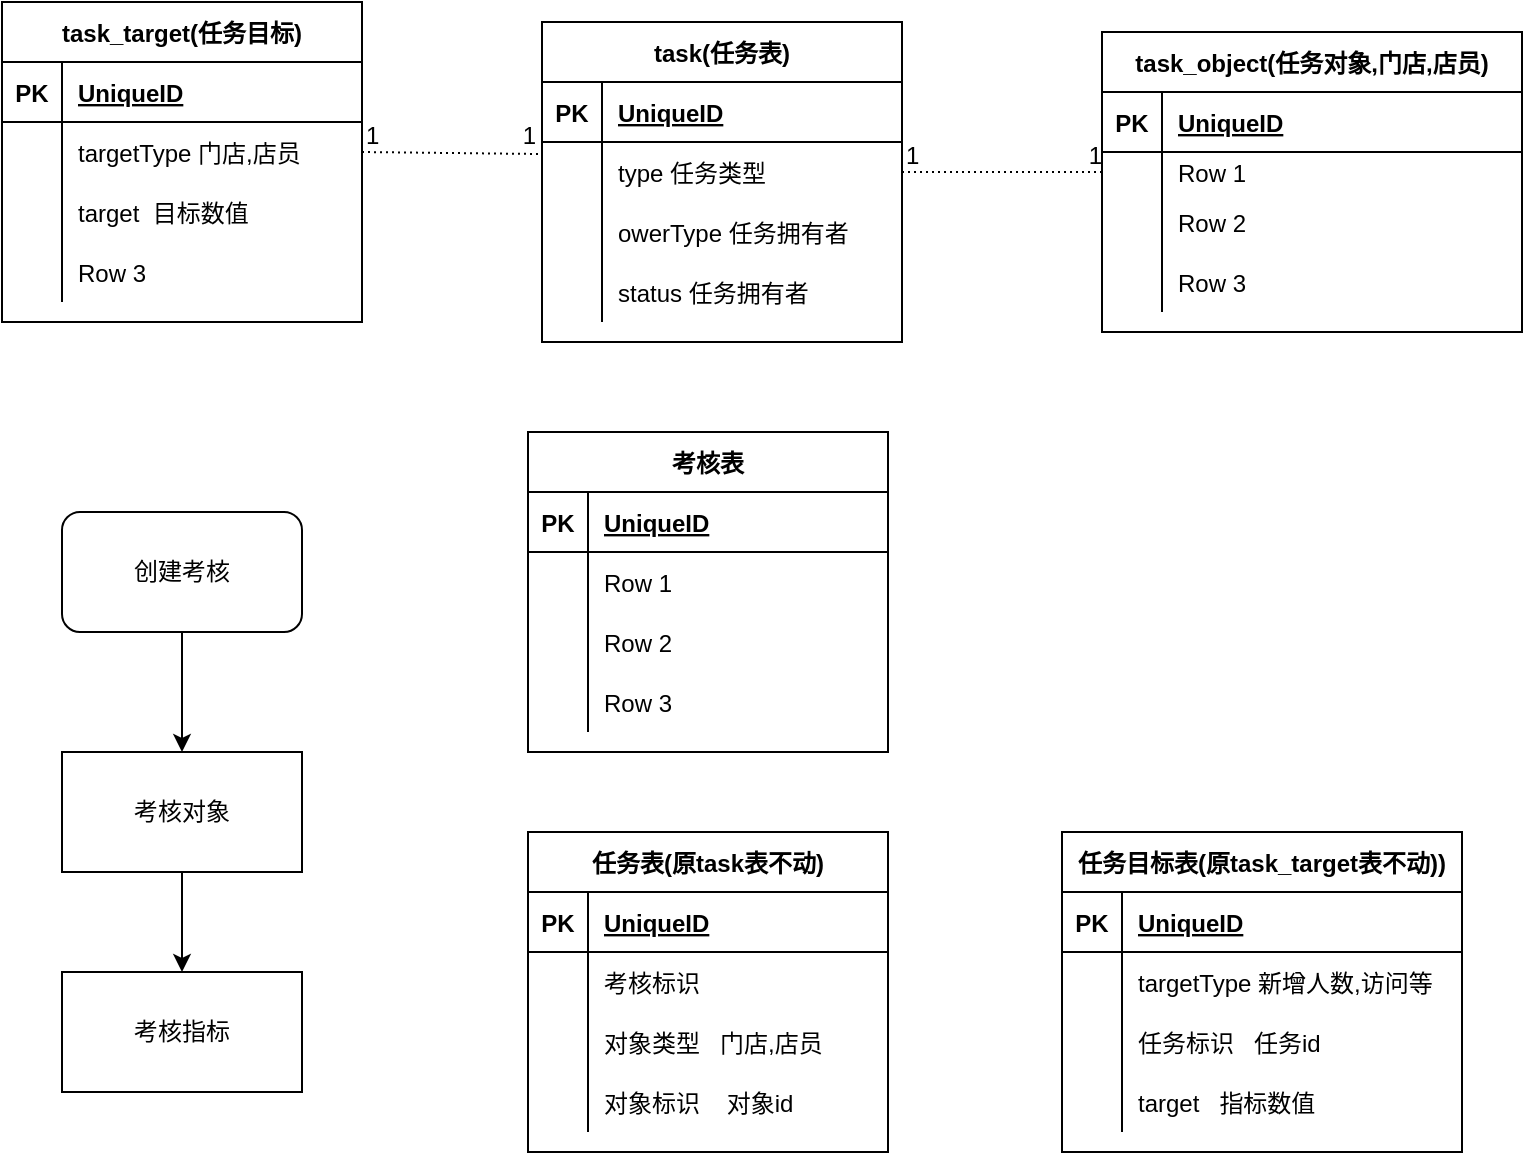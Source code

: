<mxfile version="18.1.3" type="github">
  <diagram name="Page-1" id="efa7a0a1-bf9b-a30e-e6df-94a7791c09e9">
    <mxGraphModel dx="1422" dy="862" grid="1" gridSize="10" guides="1" tooltips="1" connect="1" arrows="1" fold="1" page="1" pageScale="1" pageWidth="826" pageHeight="1169" background="none" math="0" shadow="0">
      <root>
        <mxCell id="0" />
        <mxCell id="1" parent="0" />
        <mxCell id="JYyuM8xNc9RvH2jYe3wn-127" value="task(任务表)" style="shape=table;startSize=30;container=1;collapsible=1;childLayout=tableLayout;fixedRows=1;rowLines=0;fontStyle=1;align=center;resizeLast=1;" vertex="1" parent="1">
          <mxGeometry x="300" y="180" width="180" height="160" as="geometry" />
        </mxCell>
        <mxCell id="JYyuM8xNc9RvH2jYe3wn-128" value="" style="shape=tableRow;horizontal=0;startSize=0;swimlaneHead=0;swimlaneBody=0;fillColor=none;collapsible=0;dropTarget=0;points=[[0,0.5],[1,0.5]];portConstraint=eastwest;top=0;left=0;right=0;bottom=1;" vertex="1" parent="JYyuM8xNc9RvH2jYe3wn-127">
          <mxGeometry y="30" width="180" height="30" as="geometry" />
        </mxCell>
        <mxCell id="JYyuM8xNc9RvH2jYe3wn-129" value="PK" style="shape=partialRectangle;connectable=0;fillColor=none;top=0;left=0;bottom=0;right=0;fontStyle=1;overflow=hidden;" vertex="1" parent="JYyuM8xNc9RvH2jYe3wn-128">
          <mxGeometry width="30" height="30" as="geometry">
            <mxRectangle width="30" height="30" as="alternateBounds" />
          </mxGeometry>
        </mxCell>
        <mxCell id="JYyuM8xNc9RvH2jYe3wn-130" value="UniqueID" style="shape=partialRectangle;connectable=0;fillColor=none;top=0;left=0;bottom=0;right=0;align=left;spacingLeft=6;fontStyle=5;overflow=hidden;" vertex="1" parent="JYyuM8xNc9RvH2jYe3wn-128">
          <mxGeometry x="30" width="150" height="30" as="geometry">
            <mxRectangle width="150" height="30" as="alternateBounds" />
          </mxGeometry>
        </mxCell>
        <mxCell id="JYyuM8xNc9RvH2jYe3wn-131" value="" style="shape=tableRow;horizontal=0;startSize=0;swimlaneHead=0;swimlaneBody=0;fillColor=none;collapsible=0;dropTarget=0;points=[[0,0.5],[1,0.5]];portConstraint=eastwest;top=0;left=0;right=0;bottom=0;" vertex="1" parent="JYyuM8xNc9RvH2jYe3wn-127">
          <mxGeometry y="60" width="180" height="30" as="geometry" />
        </mxCell>
        <mxCell id="JYyuM8xNc9RvH2jYe3wn-132" value="" style="shape=partialRectangle;connectable=0;fillColor=none;top=0;left=0;bottom=0;right=0;editable=1;overflow=hidden;" vertex="1" parent="JYyuM8xNc9RvH2jYe3wn-131">
          <mxGeometry width="30" height="30" as="geometry">
            <mxRectangle width="30" height="30" as="alternateBounds" />
          </mxGeometry>
        </mxCell>
        <mxCell id="JYyuM8xNc9RvH2jYe3wn-133" value="type 任务类型" style="shape=partialRectangle;connectable=0;fillColor=none;top=0;left=0;bottom=0;right=0;align=left;spacingLeft=6;overflow=hidden;" vertex="1" parent="JYyuM8xNc9RvH2jYe3wn-131">
          <mxGeometry x="30" width="150" height="30" as="geometry">
            <mxRectangle width="150" height="30" as="alternateBounds" />
          </mxGeometry>
        </mxCell>
        <mxCell id="JYyuM8xNc9RvH2jYe3wn-134" value="" style="shape=tableRow;horizontal=0;startSize=0;swimlaneHead=0;swimlaneBody=0;fillColor=none;collapsible=0;dropTarget=0;points=[[0,0.5],[1,0.5]];portConstraint=eastwest;top=0;left=0;right=0;bottom=0;" vertex="1" parent="JYyuM8xNc9RvH2jYe3wn-127">
          <mxGeometry y="90" width="180" height="30" as="geometry" />
        </mxCell>
        <mxCell id="JYyuM8xNc9RvH2jYe3wn-135" value="" style="shape=partialRectangle;connectable=0;fillColor=none;top=0;left=0;bottom=0;right=0;editable=1;overflow=hidden;" vertex="1" parent="JYyuM8xNc9RvH2jYe3wn-134">
          <mxGeometry width="30" height="30" as="geometry">
            <mxRectangle width="30" height="30" as="alternateBounds" />
          </mxGeometry>
        </mxCell>
        <mxCell id="JYyuM8xNc9RvH2jYe3wn-136" value="owerType 任务拥有者" style="shape=partialRectangle;connectable=0;fillColor=none;top=0;left=0;bottom=0;right=0;align=left;spacingLeft=6;overflow=hidden;" vertex="1" parent="JYyuM8xNc9RvH2jYe3wn-134">
          <mxGeometry x="30" width="150" height="30" as="geometry">
            <mxRectangle width="150" height="30" as="alternateBounds" />
          </mxGeometry>
        </mxCell>
        <mxCell id="JYyuM8xNc9RvH2jYe3wn-137" value="" style="shape=tableRow;horizontal=0;startSize=0;swimlaneHead=0;swimlaneBody=0;fillColor=none;collapsible=0;dropTarget=0;points=[[0,0.5],[1,0.5]];portConstraint=eastwest;top=0;left=0;right=0;bottom=0;" vertex="1" parent="JYyuM8xNc9RvH2jYe3wn-127">
          <mxGeometry y="120" width="180" height="30" as="geometry" />
        </mxCell>
        <mxCell id="JYyuM8xNc9RvH2jYe3wn-138" value="" style="shape=partialRectangle;connectable=0;fillColor=none;top=0;left=0;bottom=0;right=0;editable=1;overflow=hidden;" vertex="1" parent="JYyuM8xNc9RvH2jYe3wn-137">
          <mxGeometry width="30" height="30" as="geometry">
            <mxRectangle width="30" height="30" as="alternateBounds" />
          </mxGeometry>
        </mxCell>
        <mxCell id="JYyuM8xNc9RvH2jYe3wn-139" value="status 任务拥有者" style="shape=partialRectangle;connectable=0;fillColor=none;top=0;left=0;bottom=0;right=0;align=left;spacingLeft=6;overflow=hidden;" vertex="1" parent="JYyuM8xNc9RvH2jYe3wn-137">
          <mxGeometry x="30" width="150" height="30" as="geometry">
            <mxRectangle width="150" height="30" as="alternateBounds" />
          </mxGeometry>
        </mxCell>
        <mxCell id="JYyuM8xNc9RvH2jYe3wn-140" value="task_object(任务对象,门店,店员)" style="shape=table;startSize=30;container=1;collapsible=1;childLayout=tableLayout;fixedRows=1;rowLines=0;fontStyle=1;align=center;resizeLast=1;" vertex="1" parent="1">
          <mxGeometry x="580" y="185" width="210" height="150" as="geometry" />
        </mxCell>
        <mxCell id="JYyuM8xNc9RvH2jYe3wn-141" value="" style="shape=tableRow;horizontal=0;startSize=0;swimlaneHead=0;swimlaneBody=0;fillColor=none;collapsible=0;dropTarget=0;points=[[0,0.5],[1,0.5]];portConstraint=eastwest;top=0;left=0;right=0;bottom=1;" vertex="1" parent="JYyuM8xNc9RvH2jYe3wn-140">
          <mxGeometry y="30" width="210" height="30" as="geometry" />
        </mxCell>
        <mxCell id="JYyuM8xNc9RvH2jYe3wn-142" value="PK" style="shape=partialRectangle;connectable=0;fillColor=none;top=0;left=0;bottom=0;right=0;fontStyle=1;overflow=hidden;" vertex="1" parent="JYyuM8xNc9RvH2jYe3wn-141">
          <mxGeometry width="30" height="30" as="geometry">
            <mxRectangle width="30" height="30" as="alternateBounds" />
          </mxGeometry>
        </mxCell>
        <mxCell id="JYyuM8xNc9RvH2jYe3wn-143" value="UniqueID" style="shape=partialRectangle;connectable=0;fillColor=none;top=0;left=0;bottom=0;right=0;align=left;spacingLeft=6;fontStyle=5;overflow=hidden;" vertex="1" parent="JYyuM8xNc9RvH2jYe3wn-141">
          <mxGeometry x="30" width="180" height="30" as="geometry">
            <mxRectangle width="180" height="30" as="alternateBounds" />
          </mxGeometry>
        </mxCell>
        <mxCell id="JYyuM8xNc9RvH2jYe3wn-144" value="" style="shape=tableRow;horizontal=0;startSize=0;swimlaneHead=0;swimlaneBody=0;fillColor=none;collapsible=0;dropTarget=0;points=[[0,0.5],[1,0.5]];portConstraint=eastwest;top=0;left=0;right=0;bottom=0;" vertex="1" parent="JYyuM8xNc9RvH2jYe3wn-140">
          <mxGeometry y="60" width="210" height="20" as="geometry" />
        </mxCell>
        <mxCell id="JYyuM8xNc9RvH2jYe3wn-145" value="" style="shape=partialRectangle;connectable=0;fillColor=none;top=0;left=0;bottom=0;right=0;editable=1;overflow=hidden;" vertex="1" parent="JYyuM8xNc9RvH2jYe3wn-144">
          <mxGeometry width="30" height="20" as="geometry">
            <mxRectangle width="30" height="20" as="alternateBounds" />
          </mxGeometry>
        </mxCell>
        <mxCell id="JYyuM8xNc9RvH2jYe3wn-146" value="Row 1" style="shape=partialRectangle;connectable=0;fillColor=none;top=0;left=0;bottom=0;right=0;align=left;spacingLeft=6;overflow=hidden;" vertex="1" parent="JYyuM8xNc9RvH2jYe3wn-144">
          <mxGeometry x="30" width="180" height="20" as="geometry">
            <mxRectangle width="180" height="20" as="alternateBounds" />
          </mxGeometry>
        </mxCell>
        <mxCell id="JYyuM8xNc9RvH2jYe3wn-147" value="" style="shape=tableRow;horizontal=0;startSize=0;swimlaneHead=0;swimlaneBody=0;fillColor=none;collapsible=0;dropTarget=0;points=[[0,0.5],[1,0.5]];portConstraint=eastwest;top=0;left=0;right=0;bottom=0;" vertex="1" parent="JYyuM8xNc9RvH2jYe3wn-140">
          <mxGeometry y="80" width="210" height="30" as="geometry" />
        </mxCell>
        <mxCell id="JYyuM8xNc9RvH2jYe3wn-148" value="" style="shape=partialRectangle;connectable=0;fillColor=none;top=0;left=0;bottom=0;right=0;editable=1;overflow=hidden;" vertex="1" parent="JYyuM8xNc9RvH2jYe3wn-147">
          <mxGeometry width="30" height="30" as="geometry">
            <mxRectangle width="30" height="30" as="alternateBounds" />
          </mxGeometry>
        </mxCell>
        <mxCell id="JYyuM8xNc9RvH2jYe3wn-149" value="Row 2" style="shape=partialRectangle;connectable=0;fillColor=none;top=0;left=0;bottom=0;right=0;align=left;spacingLeft=6;overflow=hidden;" vertex="1" parent="JYyuM8xNc9RvH2jYe3wn-147">
          <mxGeometry x="30" width="180" height="30" as="geometry">
            <mxRectangle width="180" height="30" as="alternateBounds" />
          </mxGeometry>
        </mxCell>
        <mxCell id="JYyuM8xNc9RvH2jYe3wn-150" value="" style="shape=tableRow;horizontal=0;startSize=0;swimlaneHead=0;swimlaneBody=0;fillColor=none;collapsible=0;dropTarget=0;points=[[0,0.5],[1,0.5]];portConstraint=eastwest;top=0;left=0;right=0;bottom=0;" vertex="1" parent="JYyuM8xNc9RvH2jYe3wn-140">
          <mxGeometry y="110" width="210" height="30" as="geometry" />
        </mxCell>
        <mxCell id="JYyuM8xNc9RvH2jYe3wn-151" value="" style="shape=partialRectangle;connectable=0;fillColor=none;top=0;left=0;bottom=0;right=0;editable=1;overflow=hidden;" vertex="1" parent="JYyuM8xNc9RvH2jYe3wn-150">
          <mxGeometry width="30" height="30" as="geometry">
            <mxRectangle width="30" height="30" as="alternateBounds" />
          </mxGeometry>
        </mxCell>
        <mxCell id="JYyuM8xNc9RvH2jYe3wn-152" value="Row 3" style="shape=partialRectangle;connectable=0;fillColor=none;top=0;left=0;bottom=0;right=0;align=left;spacingLeft=6;overflow=hidden;" vertex="1" parent="JYyuM8xNc9RvH2jYe3wn-150">
          <mxGeometry x="30" width="180" height="30" as="geometry">
            <mxRectangle width="180" height="30" as="alternateBounds" />
          </mxGeometry>
        </mxCell>
        <mxCell id="JYyuM8xNc9RvH2jYe3wn-153" value="task_target(任务目标)" style="shape=table;startSize=30;container=1;collapsible=1;childLayout=tableLayout;fixedRows=1;rowLines=0;fontStyle=1;align=center;resizeLast=1;" vertex="1" parent="1">
          <mxGeometry x="30" y="170" width="180" height="160" as="geometry" />
        </mxCell>
        <mxCell id="JYyuM8xNc9RvH2jYe3wn-154" value="" style="shape=tableRow;horizontal=0;startSize=0;swimlaneHead=0;swimlaneBody=0;fillColor=none;collapsible=0;dropTarget=0;points=[[0,0.5],[1,0.5]];portConstraint=eastwest;top=0;left=0;right=0;bottom=1;" vertex="1" parent="JYyuM8xNc9RvH2jYe3wn-153">
          <mxGeometry y="30" width="180" height="30" as="geometry" />
        </mxCell>
        <mxCell id="JYyuM8xNc9RvH2jYe3wn-155" value="PK" style="shape=partialRectangle;connectable=0;fillColor=none;top=0;left=0;bottom=0;right=0;fontStyle=1;overflow=hidden;" vertex="1" parent="JYyuM8xNc9RvH2jYe3wn-154">
          <mxGeometry width="30" height="30" as="geometry">
            <mxRectangle width="30" height="30" as="alternateBounds" />
          </mxGeometry>
        </mxCell>
        <mxCell id="JYyuM8xNc9RvH2jYe3wn-156" value="UniqueID" style="shape=partialRectangle;connectable=0;fillColor=none;top=0;left=0;bottom=0;right=0;align=left;spacingLeft=6;fontStyle=5;overflow=hidden;" vertex="1" parent="JYyuM8xNc9RvH2jYe3wn-154">
          <mxGeometry x="30" width="150" height="30" as="geometry">
            <mxRectangle width="150" height="30" as="alternateBounds" />
          </mxGeometry>
        </mxCell>
        <mxCell id="JYyuM8xNc9RvH2jYe3wn-157" value="" style="shape=tableRow;horizontal=0;startSize=0;swimlaneHead=0;swimlaneBody=0;fillColor=none;collapsible=0;dropTarget=0;points=[[0,0.5],[1,0.5]];portConstraint=eastwest;top=0;left=0;right=0;bottom=0;" vertex="1" parent="JYyuM8xNc9RvH2jYe3wn-153">
          <mxGeometry y="60" width="180" height="30" as="geometry" />
        </mxCell>
        <mxCell id="JYyuM8xNc9RvH2jYe3wn-158" value="" style="shape=partialRectangle;connectable=0;fillColor=none;top=0;left=0;bottom=0;right=0;editable=1;overflow=hidden;" vertex="1" parent="JYyuM8xNc9RvH2jYe3wn-157">
          <mxGeometry width="30" height="30" as="geometry">
            <mxRectangle width="30" height="30" as="alternateBounds" />
          </mxGeometry>
        </mxCell>
        <mxCell id="JYyuM8xNc9RvH2jYe3wn-159" value="targetType 门店,店员" style="shape=partialRectangle;connectable=0;fillColor=none;top=0;left=0;bottom=0;right=0;align=left;spacingLeft=6;overflow=hidden;" vertex="1" parent="JYyuM8xNc9RvH2jYe3wn-157">
          <mxGeometry x="30" width="150" height="30" as="geometry">
            <mxRectangle width="150" height="30" as="alternateBounds" />
          </mxGeometry>
        </mxCell>
        <mxCell id="JYyuM8xNc9RvH2jYe3wn-160" value="" style="shape=tableRow;horizontal=0;startSize=0;swimlaneHead=0;swimlaneBody=0;fillColor=none;collapsible=0;dropTarget=0;points=[[0,0.5],[1,0.5]];portConstraint=eastwest;top=0;left=0;right=0;bottom=0;" vertex="1" parent="JYyuM8xNc9RvH2jYe3wn-153">
          <mxGeometry y="90" width="180" height="30" as="geometry" />
        </mxCell>
        <mxCell id="JYyuM8xNc9RvH2jYe3wn-161" value="" style="shape=partialRectangle;connectable=0;fillColor=none;top=0;left=0;bottom=0;right=0;editable=1;overflow=hidden;" vertex="1" parent="JYyuM8xNc9RvH2jYe3wn-160">
          <mxGeometry width="30" height="30" as="geometry">
            <mxRectangle width="30" height="30" as="alternateBounds" />
          </mxGeometry>
        </mxCell>
        <mxCell id="JYyuM8xNc9RvH2jYe3wn-162" value="target  目标数值" style="shape=partialRectangle;connectable=0;fillColor=none;top=0;left=0;bottom=0;right=0;align=left;spacingLeft=6;overflow=hidden;" vertex="1" parent="JYyuM8xNc9RvH2jYe3wn-160">
          <mxGeometry x="30" width="150" height="30" as="geometry">
            <mxRectangle width="150" height="30" as="alternateBounds" />
          </mxGeometry>
        </mxCell>
        <mxCell id="JYyuM8xNc9RvH2jYe3wn-163" value="" style="shape=tableRow;horizontal=0;startSize=0;swimlaneHead=0;swimlaneBody=0;fillColor=none;collapsible=0;dropTarget=0;points=[[0,0.5],[1,0.5]];portConstraint=eastwest;top=0;left=0;right=0;bottom=0;" vertex="1" parent="JYyuM8xNc9RvH2jYe3wn-153">
          <mxGeometry y="120" width="180" height="30" as="geometry" />
        </mxCell>
        <mxCell id="JYyuM8xNc9RvH2jYe3wn-164" value="" style="shape=partialRectangle;connectable=0;fillColor=none;top=0;left=0;bottom=0;right=0;editable=1;overflow=hidden;" vertex="1" parent="JYyuM8xNc9RvH2jYe3wn-163">
          <mxGeometry width="30" height="30" as="geometry">
            <mxRectangle width="30" height="30" as="alternateBounds" />
          </mxGeometry>
        </mxCell>
        <mxCell id="JYyuM8xNc9RvH2jYe3wn-165" value="Row 3" style="shape=partialRectangle;connectable=0;fillColor=none;top=0;left=0;bottom=0;right=0;align=left;spacingLeft=6;overflow=hidden;" vertex="1" parent="JYyuM8xNc9RvH2jYe3wn-163">
          <mxGeometry x="30" width="150" height="30" as="geometry">
            <mxRectangle width="150" height="30" as="alternateBounds" />
          </mxGeometry>
        </mxCell>
        <mxCell id="JYyuM8xNc9RvH2jYe3wn-166" value="" style="endArrow=none;html=1;rounded=0;dashed=1;dashPattern=1 2;exitX=1;exitY=0.5;exitDx=0;exitDy=0;entryX=-0.011;entryY=0.2;entryDx=0;entryDy=0;entryPerimeter=0;" edge="1" parent="1" source="JYyuM8xNc9RvH2jYe3wn-157" target="JYyuM8xNc9RvH2jYe3wn-131">
          <mxGeometry relative="1" as="geometry">
            <mxPoint x="280" y="249.5" as="sourcePoint" />
            <mxPoint x="440" y="249.5" as="targetPoint" />
          </mxGeometry>
        </mxCell>
        <mxCell id="JYyuM8xNc9RvH2jYe3wn-167" value="1" style="resizable=0;html=1;align=left;verticalAlign=bottom;" connectable="0" vertex="1" parent="JYyuM8xNc9RvH2jYe3wn-166">
          <mxGeometry x="-1" relative="1" as="geometry" />
        </mxCell>
        <mxCell id="JYyuM8xNc9RvH2jYe3wn-168" value="1" style="resizable=0;html=1;align=right;verticalAlign=bottom;" connectable="0" vertex="1" parent="JYyuM8xNc9RvH2jYe3wn-166">
          <mxGeometry x="1" relative="1" as="geometry" />
        </mxCell>
        <mxCell id="JYyuM8xNc9RvH2jYe3wn-172" value="" style="endArrow=none;html=1;rounded=0;dashed=1;dashPattern=1 2;entryX=0;entryY=0.5;entryDx=0;entryDy=0;exitX=1;exitY=0.5;exitDx=0;exitDy=0;" edge="1" parent="1" source="JYyuM8xNc9RvH2jYe3wn-131" target="JYyuM8xNc9RvH2jYe3wn-144">
          <mxGeometry relative="1" as="geometry">
            <mxPoint x="420" y="250" as="sourcePoint" />
            <mxPoint x="580" y="250" as="targetPoint" />
          </mxGeometry>
        </mxCell>
        <mxCell id="JYyuM8xNc9RvH2jYe3wn-173" value="1" style="resizable=0;html=1;align=left;verticalAlign=bottom;" connectable="0" vertex="1" parent="JYyuM8xNc9RvH2jYe3wn-172">
          <mxGeometry x="-1" relative="1" as="geometry" />
        </mxCell>
        <mxCell id="JYyuM8xNc9RvH2jYe3wn-174" value="1" style="resizable=0;html=1;align=right;verticalAlign=bottom;" connectable="0" vertex="1" parent="JYyuM8xNc9RvH2jYe3wn-172">
          <mxGeometry x="1" relative="1" as="geometry" />
        </mxCell>
        <mxCell id="JYyuM8xNc9RvH2jYe3wn-175" value="任务表(原task表不动)" style="shape=table;startSize=30;container=1;collapsible=1;childLayout=tableLayout;fixedRows=1;rowLines=0;fontStyle=1;align=center;resizeLast=1;" vertex="1" parent="1">
          <mxGeometry x="293" y="585" width="180" height="160" as="geometry" />
        </mxCell>
        <mxCell id="JYyuM8xNc9RvH2jYe3wn-176" value="" style="shape=tableRow;horizontal=0;startSize=0;swimlaneHead=0;swimlaneBody=0;fillColor=none;collapsible=0;dropTarget=0;points=[[0,0.5],[1,0.5]];portConstraint=eastwest;top=0;left=0;right=0;bottom=1;" vertex="1" parent="JYyuM8xNc9RvH2jYe3wn-175">
          <mxGeometry y="30" width="180" height="30" as="geometry" />
        </mxCell>
        <mxCell id="JYyuM8xNc9RvH2jYe3wn-177" value="PK" style="shape=partialRectangle;connectable=0;fillColor=none;top=0;left=0;bottom=0;right=0;fontStyle=1;overflow=hidden;" vertex="1" parent="JYyuM8xNc9RvH2jYe3wn-176">
          <mxGeometry width="30" height="30" as="geometry">
            <mxRectangle width="30" height="30" as="alternateBounds" />
          </mxGeometry>
        </mxCell>
        <mxCell id="JYyuM8xNc9RvH2jYe3wn-178" value="UniqueID" style="shape=partialRectangle;connectable=0;fillColor=none;top=0;left=0;bottom=0;right=0;align=left;spacingLeft=6;fontStyle=5;overflow=hidden;" vertex="1" parent="JYyuM8xNc9RvH2jYe3wn-176">
          <mxGeometry x="30" width="150" height="30" as="geometry">
            <mxRectangle width="150" height="30" as="alternateBounds" />
          </mxGeometry>
        </mxCell>
        <mxCell id="JYyuM8xNc9RvH2jYe3wn-179" value="" style="shape=tableRow;horizontal=0;startSize=0;swimlaneHead=0;swimlaneBody=0;fillColor=none;collapsible=0;dropTarget=0;points=[[0,0.5],[1,0.5]];portConstraint=eastwest;top=0;left=0;right=0;bottom=0;" vertex="1" parent="JYyuM8xNc9RvH2jYe3wn-175">
          <mxGeometry y="60" width="180" height="30" as="geometry" />
        </mxCell>
        <mxCell id="JYyuM8xNc9RvH2jYe3wn-180" value="" style="shape=partialRectangle;connectable=0;fillColor=none;top=0;left=0;bottom=0;right=0;editable=1;overflow=hidden;" vertex="1" parent="JYyuM8xNc9RvH2jYe3wn-179">
          <mxGeometry width="30" height="30" as="geometry">
            <mxRectangle width="30" height="30" as="alternateBounds" />
          </mxGeometry>
        </mxCell>
        <mxCell id="JYyuM8xNc9RvH2jYe3wn-181" value="考核标识" style="shape=partialRectangle;connectable=0;fillColor=none;top=0;left=0;bottom=0;right=0;align=left;spacingLeft=6;overflow=hidden;" vertex="1" parent="JYyuM8xNc9RvH2jYe3wn-179">
          <mxGeometry x="30" width="150" height="30" as="geometry">
            <mxRectangle width="150" height="30" as="alternateBounds" />
          </mxGeometry>
        </mxCell>
        <mxCell id="JYyuM8xNc9RvH2jYe3wn-182" value="" style="shape=tableRow;horizontal=0;startSize=0;swimlaneHead=0;swimlaneBody=0;fillColor=none;collapsible=0;dropTarget=0;points=[[0,0.5],[1,0.5]];portConstraint=eastwest;top=0;left=0;right=0;bottom=0;" vertex="1" parent="JYyuM8xNc9RvH2jYe3wn-175">
          <mxGeometry y="90" width="180" height="30" as="geometry" />
        </mxCell>
        <mxCell id="JYyuM8xNc9RvH2jYe3wn-183" value="" style="shape=partialRectangle;connectable=0;fillColor=none;top=0;left=0;bottom=0;right=0;editable=1;overflow=hidden;" vertex="1" parent="JYyuM8xNc9RvH2jYe3wn-182">
          <mxGeometry width="30" height="30" as="geometry">
            <mxRectangle width="30" height="30" as="alternateBounds" />
          </mxGeometry>
        </mxCell>
        <mxCell id="JYyuM8xNc9RvH2jYe3wn-184" value="对象类型   门店,店员" style="shape=partialRectangle;connectable=0;fillColor=none;top=0;left=0;bottom=0;right=0;align=left;spacingLeft=6;overflow=hidden;" vertex="1" parent="JYyuM8xNc9RvH2jYe3wn-182">
          <mxGeometry x="30" width="150" height="30" as="geometry">
            <mxRectangle width="150" height="30" as="alternateBounds" />
          </mxGeometry>
        </mxCell>
        <mxCell id="JYyuM8xNc9RvH2jYe3wn-185" value="" style="shape=tableRow;horizontal=0;startSize=0;swimlaneHead=0;swimlaneBody=0;fillColor=none;collapsible=0;dropTarget=0;points=[[0,0.5],[1,0.5]];portConstraint=eastwest;top=0;left=0;right=0;bottom=0;" vertex="1" parent="JYyuM8xNc9RvH2jYe3wn-175">
          <mxGeometry y="120" width="180" height="30" as="geometry" />
        </mxCell>
        <mxCell id="JYyuM8xNc9RvH2jYe3wn-186" value="" style="shape=partialRectangle;connectable=0;fillColor=none;top=0;left=0;bottom=0;right=0;editable=1;overflow=hidden;" vertex="1" parent="JYyuM8xNc9RvH2jYe3wn-185">
          <mxGeometry width="30" height="30" as="geometry">
            <mxRectangle width="30" height="30" as="alternateBounds" />
          </mxGeometry>
        </mxCell>
        <mxCell id="JYyuM8xNc9RvH2jYe3wn-187" value="对象标识    对象id" style="shape=partialRectangle;connectable=0;fillColor=none;top=0;left=0;bottom=0;right=0;align=left;spacingLeft=6;overflow=hidden;" vertex="1" parent="JYyuM8xNc9RvH2jYe3wn-185">
          <mxGeometry x="30" width="150" height="30" as="geometry">
            <mxRectangle width="150" height="30" as="alternateBounds" />
          </mxGeometry>
        </mxCell>
        <mxCell id="JYyuM8xNc9RvH2jYe3wn-188" value="任务目标表(原task_target表不动))" style="shape=table;startSize=30;container=1;collapsible=1;childLayout=tableLayout;fixedRows=1;rowLines=0;fontStyle=1;align=center;resizeLast=1;" vertex="1" parent="1">
          <mxGeometry x="560" y="585" width="200" height="160" as="geometry" />
        </mxCell>
        <mxCell id="JYyuM8xNc9RvH2jYe3wn-189" value="" style="shape=tableRow;horizontal=0;startSize=0;swimlaneHead=0;swimlaneBody=0;fillColor=none;collapsible=0;dropTarget=0;points=[[0,0.5],[1,0.5]];portConstraint=eastwest;top=0;left=0;right=0;bottom=1;" vertex="1" parent="JYyuM8xNc9RvH2jYe3wn-188">
          <mxGeometry y="30" width="200" height="30" as="geometry" />
        </mxCell>
        <mxCell id="JYyuM8xNc9RvH2jYe3wn-190" value="PK" style="shape=partialRectangle;connectable=0;fillColor=none;top=0;left=0;bottom=0;right=0;fontStyle=1;overflow=hidden;" vertex="1" parent="JYyuM8xNc9RvH2jYe3wn-189">
          <mxGeometry width="30" height="30" as="geometry">
            <mxRectangle width="30" height="30" as="alternateBounds" />
          </mxGeometry>
        </mxCell>
        <mxCell id="JYyuM8xNc9RvH2jYe3wn-191" value="UniqueID" style="shape=partialRectangle;connectable=0;fillColor=none;top=0;left=0;bottom=0;right=0;align=left;spacingLeft=6;fontStyle=5;overflow=hidden;" vertex="1" parent="JYyuM8xNc9RvH2jYe3wn-189">
          <mxGeometry x="30" width="170" height="30" as="geometry">
            <mxRectangle width="170" height="30" as="alternateBounds" />
          </mxGeometry>
        </mxCell>
        <mxCell id="JYyuM8xNc9RvH2jYe3wn-192" value="" style="shape=tableRow;horizontal=0;startSize=0;swimlaneHead=0;swimlaneBody=0;fillColor=none;collapsible=0;dropTarget=0;points=[[0,0.5],[1,0.5]];portConstraint=eastwest;top=0;left=0;right=0;bottom=0;" vertex="1" parent="JYyuM8xNc9RvH2jYe3wn-188">
          <mxGeometry y="60" width="200" height="30" as="geometry" />
        </mxCell>
        <mxCell id="JYyuM8xNc9RvH2jYe3wn-193" value="" style="shape=partialRectangle;connectable=0;fillColor=none;top=0;left=0;bottom=0;right=0;editable=1;overflow=hidden;" vertex="1" parent="JYyuM8xNc9RvH2jYe3wn-192">
          <mxGeometry width="30" height="30" as="geometry">
            <mxRectangle width="30" height="30" as="alternateBounds" />
          </mxGeometry>
        </mxCell>
        <mxCell id="JYyuM8xNc9RvH2jYe3wn-194" value="targetType 新增人数,访问等" style="shape=partialRectangle;connectable=0;fillColor=none;top=0;left=0;bottom=0;right=0;align=left;spacingLeft=6;overflow=hidden;" vertex="1" parent="JYyuM8xNc9RvH2jYe3wn-192">
          <mxGeometry x="30" width="170" height="30" as="geometry">
            <mxRectangle width="170" height="30" as="alternateBounds" />
          </mxGeometry>
        </mxCell>
        <mxCell id="JYyuM8xNc9RvH2jYe3wn-195" value="" style="shape=tableRow;horizontal=0;startSize=0;swimlaneHead=0;swimlaneBody=0;fillColor=none;collapsible=0;dropTarget=0;points=[[0,0.5],[1,0.5]];portConstraint=eastwest;top=0;left=0;right=0;bottom=0;" vertex="1" parent="JYyuM8xNc9RvH2jYe3wn-188">
          <mxGeometry y="90" width="200" height="30" as="geometry" />
        </mxCell>
        <mxCell id="JYyuM8xNc9RvH2jYe3wn-196" value="" style="shape=partialRectangle;connectable=0;fillColor=none;top=0;left=0;bottom=0;right=0;editable=1;overflow=hidden;" vertex="1" parent="JYyuM8xNc9RvH2jYe3wn-195">
          <mxGeometry width="30" height="30" as="geometry">
            <mxRectangle width="30" height="30" as="alternateBounds" />
          </mxGeometry>
        </mxCell>
        <mxCell id="JYyuM8xNc9RvH2jYe3wn-197" value="任务标识   任务id" style="shape=partialRectangle;connectable=0;fillColor=none;top=0;left=0;bottom=0;right=0;align=left;spacingLeft=6;overflow=hidden;" vertex="1" parent="JYyuM8xNc9RvH2jYe3wn-195">
          <mxGeometry x="30" width="170" height="30" as="geometry">
            <mxRectangle width="170" height="30" as="alternateBounds" />
          </mxGeometry>
        </mxCell>
        <mxCell id="JYyuM8xNc9RvH2jYe3wn-198" value="" style="shape=tableRow;horizontal=0;startSize=0;swimlaneHead=0;swimlaneBody=0;fillColor=none;collapsible=0;dropTarget=0;points=[[0,0.5],[1,0.5]];portConstraint=eastwest;top=0;left=0;right=0;bottom=0;" vertex="1" parent="JYyuM8xNc9RvH2jYe3wn-188">
          <mxGeometry y="120" width="200" height="30" as="geometry" />
        </mxCell>
        <mxCell id="JYyuM8xNc9RvH2jYe3wn-199" value="" style="shape=partialRectangle;connectable=0;fillColor=none;top=0;left=0;bottom=0;right=0;editable=1;overflow=hidden;" vertex="1" parent="JYyuM8xNc9RvH2jYe3wn-198">
          <mxGeometry width="30" height="30" as="geometry">
            <mxRectangle width="30" height="30" as="alternateBounds" />
          </mxGeometry>
        </mxCell>
        <mxCell id="JYyuM8xNc9RvH2jYe3wn-200" value="target   指标数值" style="shape=partialRectangle;connectable=0;fillColor=none;top=0;left=0;bottom=0;right=0;align=left;spacingLeft=6;overflow=hidden;" vertex="1" parent="JYyuM8xNc9RvH2jYe3wn-198">
          <mxGeometry x="30" width="170" height="30" as="geometry">
            <mxRectangle width="170" height="30" as="alternateBounds" />
          </mxGeometry>
        </mxCell>
        <mxCell id="JYyuM8xNc9RvH2jYe3wn-220" value="" style="edgeStyle=orthogonalEdgeStyle;rounded=0;orthogonalLoop=1;jettySize=auto;html=1;" edge="1" parent="1" source="JYyuM8xNc9RvH2jYe3wn-215" target="JYyuM8xNc9RvH2jYe3wn-216">
          <mxGeometry relative="1" as="geometry" />
        </mxCell>
        <mxCell id="JYyuM8xNc9RvH2jYe3wn-215" value="创建考核" style="rounded=1;whiteSpace=wrap;html=1;" vertex="1" parent="1">
          <mxGeometry x="60" y="425" width="120" height="60" as="geometry" />
        </mxCell>
        <mxCell id="JYyuM8xNc9RvH2jYe3wn-222" value="" style="edgeStyle=orthogonalEdgeStyle;rounded=0;orthogonalLoop=1;jettySize=auto;html=1;" edge="1" parent="1" source="JYyuM8xNc9RvH2jYe3wn-216" target="JYyuM8xNc9RvH2jYe3wn-221">
          <mxGeometry relative="1" as="geometry" />
        </mxCell>
        <mxCell id="JYyuM8xNc9RvH2jYe3wn-216" value="考核对象" style="rounded=0;whiteSpace=wrap;html=1;" vertex="1" parent="1">
          <mxGeometry x="60" y="545" width="120" height="60" as="geometry" />
        </mxCell>
        <mxCell id="JYyuM8xNc9RvH2jYe3wn-221" value="考核指标" style="rounded=0;whiteSpace=wrap;html=1;" vertex="1" parent="1">
          <mxGeometry x="60" y="655" width="120" height="60" as="geometry" />
        </mxCell>
        <mxCell id="JYyuM8xNc9RvH2jYe3wn-223" value="考核表" style="shape=table;startSize=30;container=1;collapsible=1;childLayout=tableLayout;fixedRows=1;rowLines=0;fontStyle=1;align=center;resizeLast=1;" vertex="1" parent="1">
          <mxGeometry x="293" y="385" width="180" height="160" as="geometry" />
        </mxCell>
        <mxCell id="JYyuM8xNc9RvH2jYe3wn-224" value="" style="shape=tableRow;horizontal=0;startSize=0;swimlaneHead=0;swimlaneBody=0;fillColor=none;collapsible=0;dropTarget=0;points=[[0,0.5],[1,0.5]];portConstraint=eastwest;top=0;left=0;right=0;bottom=1;" vertex="1" parent="JYyuM8xNc9RvH2jYe3wn-223">
          <mxGeometry y="30" width="180" height="30" as="geometry" />
        </mxCell>
        <mxCell id="JYyuM8xNc9RvH2jYe3wn-225" value="PK" style="shape=partialRectangle;connectable=0;fillColor=none;top=0;left=0;bottom=0;right=0;fontStyle=1;overflow=hidden;" vertex="1" parent="JYyuM8xNc9RvH2jYe3wn-224">
          <mxGeometry width="30" height="30" as="geometry">
            <mxRectangle width="30" height="30" as="alternateBounds" />
          </mxGeometry>
        </mxCell>
        <mxCell id="JYyuM8xNc9RvH2jYe3wn-226" value="UniqueID" style="shape=partialRectangle;connectable=0;fillColor=none;top=0;left=0;bottom=0;right=0;align=left;spacingLeft=6;fontStyle=5;overflow=hidden;" vertex="1" parent="JYyuM8xNc9RvH2jYe3wn-224">
          <mxGeometry x="30" width="150" height="30" as="geometry">
            <mxRectangle width="150" height="30" as="alternateBounds" />
          </mxGeometry>
        </mxCell>
        <mxCell id="JYyuM8xNc9RvH2jYe3wn-227" value="" style="shape=tableRow;horizontal=0;startSize=0;swimlaneHead=0;swimlaneBody=0;fillColor=none;collapsible=0;dropTarget=0;points=[[0,0.5],[1,0.5]];portConstraint=eastwest;top=0;left=0;right=0;bottom=0;" vertex="1" parent="JYyuM8xNc9RvH2jYe3wn-223">
          <mxGeometry y="60" width="180" height="30" as="geometry" />
        </mxCell>
        <mxCell id="JYyuM8xNc9RvH2jYe3wn-228" value="" style="shape=partialRectangle;connectable=0;fillColor=none;top=0;left=0;bottom=0;right=0;editable=1;overflow=hidden;" vertex="1" parent="JYyuM8xNc9RvH2jYe3wn-227">
          <mxGeometry width="30" height="30" as="geometry">
            <mxRectangle width="30" height="30" as="alternateBounds" />
          </mxGeometry>
        </mxCell>
        <mxCell id="JYyuM8xNc9RvH2jYe3wn-229" value="Row 1" style="shape=partialRectangle;connectable=0;fillColor=none;top=0;left=0;bottom=0;right=0;align=left;spacingLeft=6;overflow=hidden;" vertex="1" parent="JYyuM8xNc9RvH2jYe3wn-227">
          <mxGeometry x="30" width="150" height="30" as="geometry">
            <mxRectangle width="150" height="30" as="alternateBounds" />
          </mxGeometry>
        </mxCell>
        <mxCell id="JYyuM8xNc9RvH2jYe3wn-230" value="" style="shape=tableRow;horizontal=0;startSize=0;swimlaneHead=0;swimlaneBody=0;fillColor=none;collapsible=0;dropTarget=0;points=[[0,0.5],[1,0.5]];portConstraint=eastwest;top=0;left=0;right=0;bottom=0;" vertex="1" parent="JYyuM8xNc9RvH2jYe3wn-223">
          <mxGeometry y="90" width="180" height="30" as="geometry" />
        </mxCell>
        <mxCell id="JYyuM8xNc9RvH2jYe3wn-231" value="" style="shape=partialRectangle;connectable=0;fillColor=none;top=0;left=0;bottom=0;right=0;editable=1;overflow=hidden;" vertex="1" parent="JYyuM8xNc9RvH2jYe3wn-230">
          <mxGeometry width="30" height="30" as="geometry">
            <mxRectangle width="30" height="30" as="alternateBounds" />
          </mxGeometry>
        </mxCell>
        <mxCell id="JYyuM8xNc9RvH2jYe3wn-232" value="Row 2" style="shape=partialRectangle;connectable=0;fillColor=none;top=0;left=0;bottom=0;right=0;align=left;spacingLeft=6;overflow=hidden;" vertex="1" parent="JYyuM8xNc9RvH2jYe3wn-230">
          <mxGeometry x="30" width="150" height="30" as="geometry">
            <mxRectangle width="150" height="30" as="alternateBounds" />
          </mxGeometry>
        </mxCell>
        <mxCell id="JYyuM8xNc9RvH2jYe3wn-233" value="" style="shape=tableRow;horizontal=0;startSize=0;swimlaneHead=0;swimlaneBody=0;fillColor=none;collapsible=0;dropTarget=0;points=[[0,0.5],[1,0.5]];portConstraint=eastwest;top=0;left=0;right=0;bottom=0;" vertex="1" parent="JYyuM8xNc9RvH2jYe3wn-223">
          <mxGeometry y="120" width="180" height="30" as="geometry" />
        </mxCell>
        <mxCell id="JYyuM8xNc9RvH2jYe3wn-234" value="" style="shape=partialRectangle;connectable=0;fillColor=none;top=0;left=0;bottom=0;right=0;editable=1;overflow=hidden;" vertex="1" parent="JYyuM8xNc9RvH2jYe3wn-233">
          <mxGeometry width="30" height="30" as="geometry">
            <mxRectangle width="30" height="30" as="alternateBounds" />
          </mxGeometry>
        </mxCell>
        <mxCell id="JYyuM8xNc9RvH2jYe3wn-235" value="Row 3" style="shape=partialRectangle;connectable=0;fillColor=none;top=0;left=0;bottom=0;right=0;align=left;spacingLeft=6;overflow=hidden;" vertex="1" parent="JYyuM8xNc9RvH2jYe3wn-233">
          <mxGeometry x="30" width="150" height="30" as="geometry">
            <mxRectangle width="150" height="30" as="alternateBounds" />
          </mxGeometry>
        </mxCell>
      </root>
    </mxGraphModel>
  </diagram>
</mxfile>
